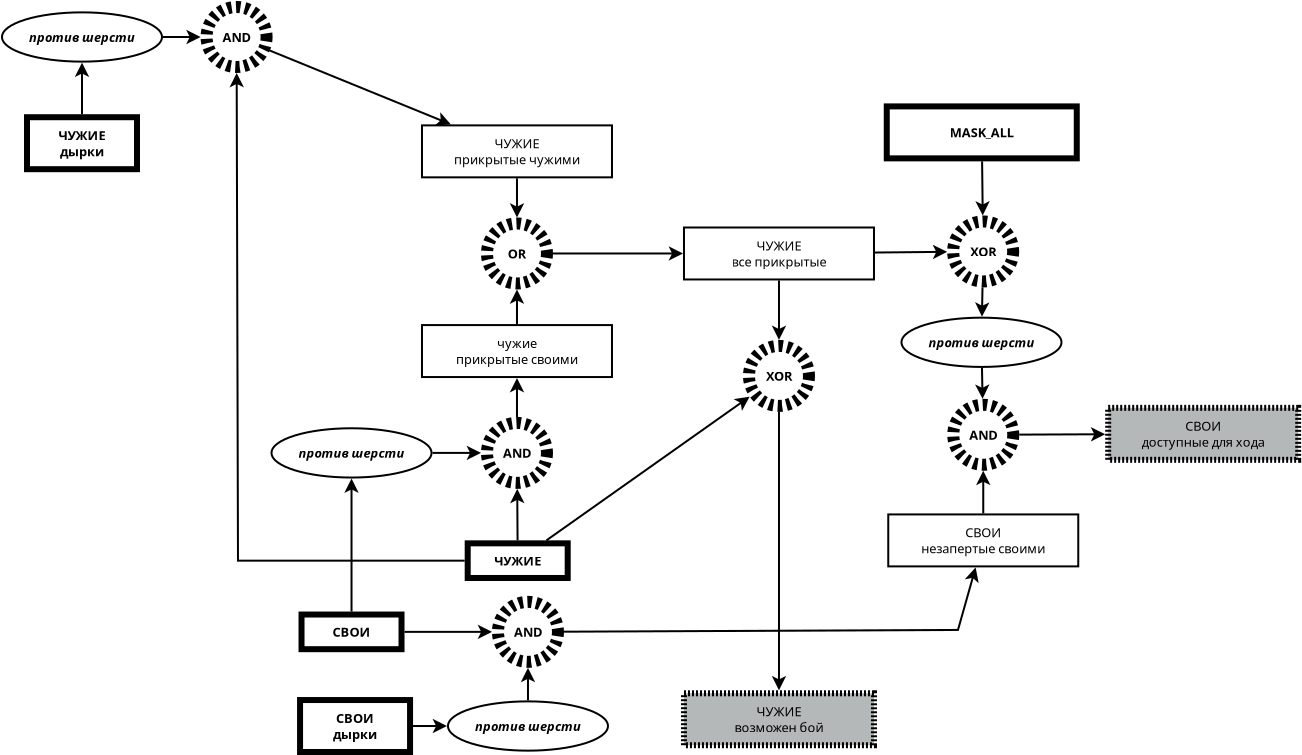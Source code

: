<?xml version="1.0" encoding="UTF-8"?>
<dia:diagram xmlns:dia="http://www.lysator.liu.se/~alla/dia/">
  <dia:layer name="Фон" visible="true" connectable="true" active="true">
    <dia:group>
      <dia:attribute name="meta">
        <dia:composite type="dict"/>
      </dia:attribute>
      <dia:attribute name="matrix">
        <dia:connections>
          <dia:connection handle="0" to="O0" connection="8"/>
        </dia:connections>
      </dia:attribute>
      <dia:object type="Standard - Ellipse" version="0" id="O0">
        <dia:attribute name="obj_pos">
          <dia:point val="12.45,9.988"/>
        </dia:attribute>
        <dia:attribute name="obj_bb">
          <dia:rectangle val="12.15,9.688;15.75,13.288"/>
        </dia:attribute>
        <dia:attribute name="elem_corner">
          <dia:point val="12.45,9.988"/>
        </dia:attribute>
        <dia:attribute name="elem_width">
          <dia:real val="3.0"/>
        </dia:attribute>
        <dia:attribute name="elem_height">
          <dia:real val="3.0"/>
        </dia:attribute>
        <dia:attribute name="border_width">
          <dia:real val="0.6"/>
        </dia:attribute>
        <dia:attribute name="aspect">
          <dia:enum val="2"/>
        </dia:attribute>
        <dia:attribute name="line_style">
          <dia:enum val="4"/>
        </dia:attribute>
        <dia:attribute name="dashlength">
          <dia:real val="2.2"/>
        </dia:attribute>
      </dia:object>
      <dia:object type="Standard - Text" version="1" id="O1">
        <dia:attribute name="obj_pos">
          <dia:point val="13.95,11.488"/>
        </dia:attribute>
        <dia:attribute name="obj_bb">
          <dia:rectangle val="13.431,11.114;14.469,11.862"/>
        </dia:attribute>
        <dia:attribute name="text">
          <dia:composite type="text">
            <dia:attribute name="string">
              <dia:string>#OR#</dia:string>
            </dia:attribute>
            <dia:attribute name="font">
              <dia:font family="sans" style="80" name="Helvetica-Bold"/>
            </dia:attribute>
            <dia:attribute name="height">
              <dia:real val="0.8"/>
            </dia:attribute>
            <dia:attribute name="pos">
              <dia:point val="13.95,11.709"/>
            </dia:attribute>
            <dia:attribute name="color">
              <dia:color val="#000000ff"/>
            </dia:attribute>
            <dia:attribute name="alignment">
              <dia:enum val="1"/>
            </dia:attribute>
          </dia:composite>
        </dia:attribute>
        <dia:attribute name="valign">
          <dia:enum val="2"/>
        </dia:attribute>
      </dia:object>
    </dia:group>
    <dia:group>
      <dia:attribute name="meta">
        <dia:composite type="dict"/>
      </dia:attribute>
      <dia:attribute name="matrix">
        <dia:connections>
          <dia:connection handle="0" to="O2" connection="8"/>
        </dia:connections>
      </dia:attribute>
      <dia:object type="Standard - Ellipse" version="0" id="O2">
        <dia:attribute name="obj_pos">
          <dia:point val="25.55,16.11"/>
        </dia:attribute>
        <dia:attribute name="obj_bb">
          <dia:rectangle val="25.25,15.81;28.85,19.41"/>
        </dia:attribute>
        <dia:attribute name="elem_corner">
          <dia:point val="25.55,16.11"/>
        </dia:attribute>
        <dia:attribute name="elem_width">
          <dia:real val="3.0"/>
        </dia:attribute>
        <dia:attribute name="elem_height">
          <dia:real val="3.0"/>
        </dia:attribute>
        <dia:attribute name="border_width">
          <dia:real val="0.6"/>
        </dia:attribute>
        <dia:attribute name="aspect">
          <dia:enum val="2"/>
        </dia:attribute>
        <dia:attribute name="line_style">
          <dia:enum val="4"/>
        </dia:attribute>
        <dia:attribute name="dashlength">
          <dia:real val="2.2"/>
        </dia:attribute>
      </dia:object>
      <dia:object type="Standard - Text" version="1" id="O3">
        <dia:attribute name="obj_pos">
          <dia:point val="27.05,17.61"/>
        </dia:attribute>
        <dia:attribute name="obj_bb">
          <dia:rectangle val="26.296,17.237;27.804,17.984"/>
        </dia:attribute>
        <dia:attribute name="text">
          <dia:composite type="text">
            <dia:attribute name="string">
              <dia:string>#XOR#</dia:string>
            </dia:attribute>
            <dia:attribute name="font">
              <dia:font family="sans" style="80" name="Helvetica-Bold"/>
            </dia:attribute>
            <dia:attribute name="height">
              <dia:real val="0.8"/>
            </dia:attribute>
            <dia:attribute name="pos">
              <dia:point val="27.05,17.832"/>
            </dia:attribute>
            <dia:attribute name="color">
              <dia:color val="#000000ff"/>
            </dia:attribute>
            <dia:attribute name="alignment">
              <dia:enum val="1"/>
            </dia:attribute>
          </dia:composite>
        </dia:attribute>
        <dia:attribute name="valign">
          <dia:enum val="2"/>
        </dia:attribute>
      </dia:object>
    </dia:group>
    <dia:group>
      <dia:attribute name="meta">
        <dia:composite type="dict"/>
      </dia:attribute>
      <dia:attribute name="matrix">
        <dia:connections>
          <dia:connection handle="0" to="O4" connection="8"/>
        </dia:connections>
      </dia:attribute>
      <dia:object type="Standard - Box" version="0" id="O4">
        <dia:attribute name="obj_pos">
          <dia:point val="11.486,25.981"/>
        </dia:attribute>
        <dia:attribute name="obj_bb">
          <dia:rectangle val="11.336,25.831;16.636,27.863"/>
        </dia:attribute>
        <dia:attribute name="elem_corner">
          <dia:point val="11.486,25.981"/>
        </dia:attribute>
        <dia:attribute name="elem_width">
          <dia:real val="5"/>
        </dia:attribute>
        <dia:attribute name="elem_height">
          <dia:real val="1.732"/>
        </dia:attribute>
        <dia:attribute name="border_width">
          <dia:real val="0.3"/>
        </dia:attribute>
        <dia:attribute name="show_background">
          <dia:boolean val="true"/>
        </dia:attribute>
      </dia:object>
      <dia:object type="Standard - Text" version="1" id="O5">
        <dia:attribute name="obj_pos">
          <dia:point val="13.986,26.847"/>
        </dia:attribute>
        <dia:attribute name="obj_bb">
          <dia:rectangle val="12.604,26.473;15.369,27.221"/>
        </dia:attribute>
        <dia:attribute name="text">
          <dia:composite type="text">
            <dia:attribute name="string">
              <dia:string>#ЧУЖИЕ#</dia:string>
            </dia:attribute>
            <dia:attribute name="font">
              <dia:font family="sans" style="80" name="Helvetica-Bold"/>
            </dia:attribute>
            <dia:attribute name="height">
              <dia:real val="0.8"/>
            </dia:attribute>
            <dia:attribute name="pos">
              <dia:point val="13.986,27.068"/>
            </dia:attribute>
            <dia:attribute name="color">
              <dia:color val="#000000ff"/>
            </dia:attribute>
            <dia:attribute name="alignment">
              <dia:enum val="1"/>
            </dia:attribute>
          </dia:composite>
        </dia:attribute>
        <dia:attribute name="valign">
          <dia:enum val="2"/>
        </dia:attribute>
      </dia:object>
    </dia:group>
    <dia:group>
      <dia:attribute name="meta">
        <dia:composite type="dict"/>
      </dia:attribute>
      <dia:attribute name="matrix">
        <dia:connections>
          <dia:connection handle="0" to="O6" connection="8"/>
        </dia:connections>
      </dia:attribute>
      <dia:object type="Standard - Box" version="0" id="O6">
        <dia:attribute name="obj_pos">
          <dia:point val="3.177,29.541"/>
        </dia:attribute>
        <dia:attribute name="obj_bb">
          <dia:rectangle val="3.027,29.39;8.327,31.422"/>
        </dia:attribute>
        <dia:attribute name="elem_corner">
          <dia:point val="3.177,29.541"/>
        </dia:attribute>
        <dia:attribute name="elem_width">
          <dia:real val="5"/>
        </dia:attribute>
        <dia:attribute name="elem_height">
          <dia:real val="1.732"/>
        </dia:attribute>
        <dia:attribute name="border_width">
          <dia:real val="0.3"/>
        </dia:attribute>
        <dia:attribute name="show_background">
          <dia:boolean val="true"/>
        </dia:attribute>
      </dia:object>
      <dia:object type="Standard - Text" version="1" id="O7">
        <dia:attribute name="obj_pos">
          <dia:point val="5.677,30.407"/>
        </dia:attribute>
        <dia:attribute name="obj_bb">
          <dia:rectangle val="4.659,30.033;6.696,30.78"/>
        </dia:attribute>
        <dia:attribute name="text">
          <dia:composite type="text">
            <dia:attribute name="string">
              <dia:string>#СВОИ#</dia:string>
            </dia:attribute>
            <dia:attribute name="font">
              <dia:font family="sans" style="80" name="Helvetica-Bold"/>
            </dia:attribute>
            <dia:attribute name="height">
              <dia:real val="0.8"/>
            </dia:attribute>
            <dia:attribute name="pos">
              <dia:point val="5.677,30.628"/>
            </dia:attribute>
            <dia:attribute name="color">
              <dia:color val="#000000ff"/>
            </dia:attribute>
            <dia:attribute name="alignment">
              <dia:enum val="1"/>
            </dia:attribute>
          </dia:composite>
        </dia:attribute>
        <dia:attribute name="valign">
          <dia:enum val="2"/>
        </dia:attribute>
      </dia:object>
    </dia:group>
    <dia:group>
      <dia:attribute name="meta">
        <dia:composite type="dict"/>
      </dia:attribute>
      <dia:attribute name="matrix">
        <dia:connections>
          <dia:connection handle="0" to="O8" connection="8"/>
        </dia:connections>
      </dia:attribute>
      <dia:object type="Standard - Ellipse" version="0" id="O8">
        <dia:attribute name="obj_pos">
          <dia:point val="1.677,20.227"/>
        </dia:attribute>
        <dia:attribute name="obj_bb">
          <dia:rectangle val="1.627,20.177;9.727,22.741"/>
        </dia:attribute>
        <dia:attribute name="elem_corner">
          <dia:point val="1.677,20.227"/>
        </dia:attribute>
        <dia:attribute name="elem_width">
          <dia:real val="8"/>
        </dia:attribute>
        <dia:attribute name="elem_height">
          <dia:real val="2.464"/>
        </dia:attribute>
      </dia:object>
      <dia:object type="Standard - Text" version="1" id="O9">
        <dia:attribute name="obj_pos">
          <dia:point val="5.677,21.459"/>
        </dia:attribute>
        <dia:attribute name="obj_bb">
          <dia:rectangle val="2.9,21.085;8.455,21.832"/>
        </dia:attribute>
        <dia:attribute name="text">
          <dia:composite type="text">
            <dia:attribute name="string">
              <dia:string>#против шерсти#</dia:string>
            </dia:attribute>
            <dia:attribute name="font">
              <dia:font family="sans" style="88" name="Helvetica-BoldOblique"/>
            </dia:attribute>
            <dia:attribute name="height">
              <dia:real val="0.8"/>
            </dia:attribute>
            <dia:attribute name="pos">
              <dia:point val="5.677,21.68"/>
            </dia:attribute>
            <dia:attribute name="color">
              <dia:color val="#000000ff"/>
            </dia:attribute>
            <dia:attribute name="alignment">
              <dia:enum val="1"/>
            </dia:attribute>
          </dia:composite>
        </dia:attribute>
        <dia:attribute name="valign">
          <dia:enum val="2"/>
        </dia:attribute>
      </dia:object>
    </dia:group>
    <dia:object type="Standard - Line" version="0" id="O10">
      <dia:attribute name="obj_pos">
        <dia:point val="5.677,29.39"/>
      </dia:attribute>
      <dia:attribute name="obj_bb">
        <dia:rectangle val="5.315,22.69;6.039,29.44"/>
      </dia:attribute>
      <dia:attribute name="conn_endpoints">
        <dia:point val="5.677,29.39"/>
        <dia:point val="5.677,22.74"/>
      </dia:attribute>
      <dia:attribute name="numcp">
        <dia:int val="1"/>
      </dia:attribute>
      <dia:attribute name="end_arrow">
        <dia:enum val="22"/>
      </dia:attribute>
      <dia:attribute name="end_arrow_length">
        <dia:real val="0.5"/>
      </dia:attribute>
      <dia:attribute name="end_arrow_width">
        <dia:real val="0.5"/>
      </dia:attribute>
      <dia:connections>
        <dia:connection handle="0" to="O6" connection="8"/>
        <dia:connection handle="1" to="O8" connection="8"/>
      </dia:connections>
    </dia:object>
    <dia:object type="Standard - Line" version="0" id="O11">
      <dia:attribute name="obj_pos">
        <dia:point val="9.727,21.459"/>
      </dia:attribute>
      <dia:attribute name="obj_bb">
        <dia:rectangle val="9.677,21.097;12.2,21.82"/>
      </dia:attribute>
      <dia:attribute name="conn_endpoints">
        <dia:point val="9.727,21.459"/>
        <dia:point val="12.15,21.459"/>
      </dia:attribute>
      <dia:attribute name="numcp">
        <dia:int val="1"/>
      </dia:attribute>
      <dia:attribute name="end_arrow">
        <dia:enum val="22"/>
      </dia:attribute>
      <dia:attribute name="end_arrow_length">
        <dia:real val="0.5"/>
      </dia:attribute>
      <dia:attribute name="end_arrow_width">
        <dia:real val="0.5"/>
      </dia:attribute>
      <dia:connections>
        <dia:connection handle="0" to="O8" connection="8"/>
        <dia:connection handle="1" to="O16" connection="8"/>
      </dia:connections>
    </dia:object>
    <dia:object type="Standard - Line" version="0" id="O12">
      <dia:attribute name="obj_pos">
        <dia:point val="13.979,25.831"/>
      </dia:attribute>
      <dia:attribute name="obj_bb">
        <dia:rectangle val="13.605,23.209;14.329,25.881"/>
      </dia:attribute>
      <dia:attribute name="conn_endpoints">
        <dia:point val="13.979,25.831"/>
        <dia:point val="13.962,23.259"/>
      </dia:attribute>
      <dia:attribute name="numcp">
        <dia:int val="1"/>
      </dia:attribute>
      <dia:attribute name="end_arrow">
        <dia:enum val="22"/>
      </dia:attribute>
      <dia:attribute name="end_arrow_length">
        <dia:real val="0.5"/>
      </dia:attribute>
      <dia:attribute name="end_arrow_width">
        <dia:real val="0.5"/>
      </dia:attribute>
      <dia:connections>
        <dia:connection handle="0" to="O4" connection="8"/>
        <dia:connection handle="1" to="O16" connection="8"/>
      </dia:connections>
    </dia:object>
    <dia:object type="Standard - Line" version="0" id="O13">
      <dia:attribute name="obj_pos">
        <dia:point val="13.95,19.663"/>
      </dia:attribute>
      <dia:attribute name="obj_bb">
        <dia:rectangle val="13.588,17.666;14.312,19.713"/>
      </dia:attribute>
      <dia:attribute name="conn_endpoints">
        <dia:point val="13.95,19.663"/>
        <dia:point val="13.95,17.716"/>
      </dia:attribute>
      <dia:attribute name="numcp">
        <dia:int val="1"/>
      </dia:attribute>
      <dia:attribute name="end_arrow">
        <dia:enum val="22"/>
      </dia:attribute>
      <dia:attribute name="end_arrow_length">
        <dia:real val="0.5"/>
      </dia:attribute>
      <dia:attribute name="end_arrow_width">
        <dia:real val="0.5"/>
      </dia:attribute>
      <dia:connections>
        <dia:connection handle="0" to="O16" connection="8"/>
        <dia:connection handle="1" to="O14" connection="8"/>
      </dia:connections>
    </dia:object>
    <dia:group>
      <dia:attribute name="meta">
        <dia:composite type="dict"/>
      </dia:attribute>
      <dia:attribute name="matrix">
        <dia:connections>
          <dia:connection handle="0" to="O14" connection="8"/>
        </dia:connections>
      </dia:attribute>
      <dia:object type="Standard - Box" version="0" id="O14">
        <dia:attribute name="obj_pos">
          <dia:point val="9.2,15.068"/>
        </dia:attribute>
        <dia:attribute name="obj_bb">
          <dia:rectangle val="9.15,15.018;18.75,17.716"/>
        </dia:attribute>
        <dia:attribute name="elem_corner">
          <dia:point val="9.2,15.068"/>
        </dia:attribute>
        <dia:attribute name="elem_width">
          <dia:real val="9.5"/>
        </dia:attribute>
        <dia:attribute name="elem_height">
          <dia:real val="2.598"/>
        </dia:attribute>
        <dia:attribute name="show_background">
          <dia:boolean val="true"/>
        </dia:attribute>
      </dia:object>
      <dia:object type="Standard - Text" version="1" id="O15">
        <dia:attribute name="obj_pos">
          <dia:point val="13.95,16.366"/>
        </dia:attribute>
        <dia:attribute name="obj_bb">
          <dia:rectangle val="10.725,15.593;17.175,17.14"/>
        </dia:attribute>
        <dia:attribute name="text">
          <dia:composite type="text">
            <dia:attribute name="string">
              <dia:string>#чужие
прикрытые своими#</dia:string>
            </dia:attribute>
            <dia:attribute name="font">
              <dia:font family="sans" style="0" name="Helvetica"/>
            </dia:attribute>
            <dia:attribute name="height">
              <dia:real val="0.8"/>
            </dia:attribute>
            <dia:attribute name="pos">
              <dia:point val="13.95,16.188"/>
            </dia:attribute>
            <dia:attribute name="color">
              <dia:color val="#000000ff"/>
            </dia:attribute>
            <dia:attribute name="alignment">
              <dia:enum val="1"/>
            </dia:attribute>
          </dia:composite>
        </dia:attribute>
        <dia:attribute name="valign">
          <dia:enum val="2"/>
        </dia:attribute>
      </dia:object>
    </dia:group>
    <dia:group>
      <dia:attribute name="meta">
        <dia:composite type="dict"/>
      </dia:attribute>
      <dia:attribute name="matrix">
        <dia:connections>
          <dia:connection handle="0" to="O16" connection="8"/>
        </dia:connections>
      </dia:attribute>
      <dia:object type="Standard - Ellipse" version="0" id="O16">
        <dia:attribute name="obj_pos">
          <dia:point val="12.45,19.959"/>
        </dia:attribute>
        <dia:attribute name="obj_bb">
          <dia:rectangle val="12.15,19.659;15.75,23.259"/>
        </dia:attribute>
        <dia:attribute name="elem_corner">
          <dia:point val="12.45,19.959"/>
        </dia:attribute>
        <dia:attribute name="elem_width">
          <dia:real val="3.0"/>
        </dia:attribute>
        <dia:attribute name="elem_height">
          <dia:real val="3.0"/>
        </dia:attribute>
        <dia:attribute name="border_width">
          <dia:real val="0.6"/>
        </dia:attribute>
        <dia:attribute name="aspect">
          <dia:enum val="2"/>
        </dia:attribute>
        <dia:attribute name="line_style">
          <dia:enum val="4"/>
        </dia:attribute>
        <dia:attribute name="dashlength">
          <dia:real val="2.2"/>
        </dia:attribute>
      </dia:object>
      <dia:object type="Standard - Text" version="1" id="O17">
        <dia:attribute name="obj_pos">
          <dia:point val="13.95,21.459"/>
        </dia:attribute>
        <dia:attribute name="obj_bb">
          <dia:rectangle val="13.169,21.085;14.731,21.832"/>
        </dia:attribute>
        <dia:attribute name="text">
          <dia:composite type="text">
            <dia:attribute name="string">
              <dia:string>#AND#</dia:string>
            </dia:attribute>
            <dia:attribute name="font">
              <dia:font family="sans" style="80" name="Helvetica-Bold"/>
            </dia:attribute>
            <dia:attribute name="height">
              <dia:real val="0.8"/>
            </dia:attribute>
            <dia:attribute name="pos">
              <dia:point val="13.95,21.68"/>
            </dia:attribute>
            <dia:attribute name="color">
              <dia:color val="#000000ff"/>
            </dia:attribute>
            <dia:attribute name="alignment">
              <dia:enum val="1"/>
            </dia:attribute>
          </dia:composite>
        </dia:attribute>
        <dia:attribute name="valign">
          <dia:enum val="2"/>
        </dia:attribute>
      </dia:object>
    </dia:group>
    <dia:object type="Standard - Line" version="0" id="O18">
      <dia:attribute name="obj_pos">
        <dia:point val="13.95,15.018"/>
      </dia:attribute>
      <dia:attribute name="obj_bb">
        <dia:rectangle val="13.588,13.234;14.312,15.068"/>
      </dia:attribute>
      <dia:attribute name="conn_endpoints">
        <dia:point val="13.95,15.018"/>
        <dia:point val="13.95,13.284"/>
      </dia:attribute>
      <dia:attribute name="numcp">
        <dia:int val="1"/>
      </dia:attribute>
      <dia:attribute name="end_arrow">
        <dia:enum val="22"/>
      </dia:attribute>
      <dia:attribute name="end_arrow_length">
        <dia:real val="0.5"/>
      </dia:attribute>
      <dia:attribute name="end_arrow_width">
        <dia:real val="0.5"/>
      </dia:attribute>
      <dia:connections>
        <dia:connection handle="0" to="O14" connection="8"/>
        <dia:connection handle="1" to="O0" connection="8"/>
      </dia:connections>
    </dia:object>
    <dia:object type="Standard - Line" version="0" id="O19">
      <dia:attribute name="obj_pos">
        <dia:point val="13.95,7.732"/>
      </dia:attribute>
      <dia:attribute name="obj_bb">
        <dia:rectangle val="13.588,7.682;14.312,9.738"/>
      </dia:attribute>
      <dia:attribute name="conn_endpoints">
        <dia:point val="13.95,7.732"/>
        <dia:point val="13.95,9.688"/>
      </dia:attribute>
      <dia:attribute name="numcp">
        <dia:int val="1"/>
      </dia:attribute>
      <dia:attribute name="end_arrow">
        <dia:enum val="22"/>
      </dia:attribute>
      <dia:attribute name="end_arrow_length">
        <dia:real val="0.5"/>
      </dia:attribute>
      <dia:attribute name="end_arrow_width">
        <dia:real val="0.5"/>
      </dia:attribute>
      <dia:connections>
        <dia:connection handle="0" to="O41" connection="8"/>
        <dia:connection handle="1" to="O0" connection="8"/>
      </dia:connections>
    </dia:object>
    <dia:object type="Standard - Line" version="0" id="O20">
      <dia:attribute name="obj_pos">
        <dia:point val="15.749,11.488"/>
      </dia:attribute>
      <dia:attribute name="obj_bb">
        <dia:rectangle val="15.699,11.126;22.301,11.85"/>
      </dia:attribute>
      <dia:attribute name="conn_endpoints">
        <dia:point val="15.749,11.488"/>
        <dia:point val="22.251,11.488"/>
      </dia:attribute>
      <dia:attribute name="numcp">
        <dia:int val="1"/>
      </dia:attribute>
      <dia:attribute name="end_arrow">
        <dia:enum val="22"/>
      </dia:attribute>
      <dia:attribute name="end_arrow_length">
        <dia:real val="0.5"/>
      </dia:attribute>
      <dia:attribute name="end_arrow_width">
        <dia:real val="0.5"/>
      </dia:attribute>
      <dia:connections>
        <dia:connection handle="0" to="O0" connection="8"/>
        <dia:connection handle="1" to="O21" connection="8"/>
      </dia:connections>
    </dia:object>
    <dia:group>
      <dia:attribute name="meta">
        <dia:composite type="dict"/>
      </dia:attribute>
      <dia:attribute name="matrix">
        <dia:connections>
          <dia:connection handle="0" to="O21" connection="8"/>
        </dia:connections>
      </dia:attribute>
      <dia:object type="Standard - Box" version="0" id="O21">
        <dia:attribute name="obj_pos">
          <dia:point val="22.3,10.189"/>
        </dia:attribute>
        <dia:attribute name="obj_bb">
          <dia:rectangle val="22.25,10.139;31.85,12.837"/>
        </dia:attribute>
        <dia:attribute name="elem_corner">
          <dia:point val="22.3,10.189"/>
        </dia:attribute>
        <dia:attribute name="elem_width">
          <dia:real val="9.5"/>
        </dia:attribute>
        <dia:attribute name="elem_height">
          <dia:real val="2.598"/>
        </dia:attribute>
        <dia:attribute name="show_background">
          <dia:boolean val="true"/>
        </dia:attribute>
      </dia:object>
      <dia:object type="Standard - Text" version="1" id="O22">
        <dia:attribute name="obj_pos">
          <dia:point val="27.05,11.488"/>
        </dia:attribute>
        <dia:attribute name="obj_bb">
          <dia:rectangle val="24.48,10.714;29.62,12.262"/>
        </dia:attribute>
        <dia:attribute name="text">
          <dia:composite type="text">
            <dia:attribute name="string">
              <dia:string>#ЧУЖИЕ
все прикрытые#</dia:string>
            </dia:attribute>
            <dia:attribute name="font">
              <dia:font family="sans" style="0" name="Helvetica"/>
            </dia:attribute>
            <dia:attribute name="height">
              <dia:real val="0.8"/>
            </dia:attribute>
            <dia:attribute name="pos">
              <dia:point val="27.05,11.309"/>
            </dia:attribute>
            <dia:attribute name="color">
              <dia:color val="#000000ff"/>
            </dia:attribute>
            <dia:attribute name="alignment">
              <dia:enum val="1"/>
            </dia:attribute>
          </dia:composite>
        </dia:attribute>
        <dia:attribute name="valign">
          <dia:enum val="2"/>
        </dia:attribute>
      </dia:object>
    </dia:group>
    <dia:object type="Standard - Line" version="0" id="O23">
      <dia:attribute name="obj_pos">
        <dia:point val="27.05,12.837"/>
      </dia:attribute>
      <dia:attribute name="obj_bb">
        <dia:rectangle val="26.688,12.787;27.412,15.86"/>
      </dia:attribute>
      <dia:attribute name="conn_endpoints">
        <dia:point val="27.05,12.837"/>
        <dia:point val="27.05,15.81"/>
      </dia:attribute>
      <dia:attribute name="numcp">
        <dia:int val="1"/>
      </dia:attribute>
      <dia:attribute name="end_arrow">
        <dia:enum val="22"/>
      </dia:attribute>
      <dia:attribute name="end_arrow_length">
        <dia:real val="0.5"/>
      </dia:attribute>
      <dia:attribute name="end_arrow_width">
        <dia:real val="0.5"/>
      </dia:attribute>
      <dia:connections>
        <dia:connection handle="0" to="O21" connection="8"/>
        <dia:connection handle="1" to="O2" connection="8"/>
      </dia:connections>
    </dia:object>
    <dia:object type="Standard - Line" version="0" id="O24">
      <dia:attribute name="obj_pos">
        <dia:point val="27.05,19.409"/>
      </dia:attribute>
      <dia:attribute name="obj_bb">
        <dia:rectangle val="26.688,19.359;27.412,33.379"/>
      </dia:attribute>
      <dia:attribute name="conn_endpoints">
        <dia:point val="27.05,19.409"/>
        <dia:point val="27.05,33.329"/>
      </dia:attribute>
      <dia:attribute name="numcp">
        <dia:int val="1"/>
      </dia:attribute>
      <dia:attribute name="end_arrow">
        <dia:enum val="22"/>
      </dia:attribute>
      <dia:attribute name="end_arrow_length">
        <dia:real val="0.5"/>
      </dia:attribute>
      <dia:attribute name="end_arrow_width">
        <dia:real val="0.5"/>
      </dia:attribute>
      <dia:connections>
        <dia:connection handle="0" to="O2" connection="8"/>
        <dia:connection handle="1" to="O66" connection="8"/>
      </dia:connections>
    </dia:object>
    <dia:object type="Standard - Line" version="0" id="O25">
      <dia:attribute name="obj_pos">
        <dia:point val="15.423,25.831"/>
      </dia:attribute>
      <dia:attribute name="obj_bb">
        <dia:rectangle val="15.354,18.579;25.651,25.901"/>
      </dia:attribute>
      <dia:attribute name="conn_endpoints">
        <dia:point val="15.423,25.831"/>
        <dia:point val="25.581,18.649"/>
      </dia:attribute>
      <dia:attribute name="numcp">
        <dia:int val="1"/>
      </dia:attribute>
      <dia:attribute name="end_arrow">
        <dia:enum val="22"/>
      </dia:attribute>
      <dia:attribute name="end_arrow_length">
        <dia:real val="0.5"/>
      </dia:attribute>
      <dia:attribute name="end_arrow_width">
        <dia:real val="0.5"/>
      </dia:attribute>
      <dia:connections>
        <dia:connection handle="0" to="O4" connection="8"/>
        <dia:connection handle="1" to="O2" connection="8"/>
      </dia:connections>
    </dia:object>
    <dia:object type="Standard - Ellipse" version="0" id="O26">
      <dia:attribute name="obj_pos">
        <dia:point val="35.759,9.887"/>
      </dia:attribute>
      <dia:attribute name="obj_bb">
        <dia:rectangle val="35.459,9.587;39.059,13.187"/>
      </dia:attribute>
      <dia:attribute name="elem_corner">
        <dia:point val="35.759,9.887"/>
      </dia:attribute>
      <dia:attribute name="elem_width">
        <dia:real val="3.0"/>
      </dia:attribute>
      <dia:attribute name="elem_height">
        <dia:real val="3.0"/>
      </dia:attribute>
      <dia:attribute name="border_width">
        <dia:real val="0.6"/>
      </dia:attribute>
      <dia:attribute name="aspect">
        <dia:enum val="2"/>
      </dia:attribute>
      <dia:attribute name="line_style">
        <dia:enum val="4"/>
      </dia:attribute>
      <dia:attribute name="dashlength">
        <dia:real val="2.2"/>
      </dia:attribute>
    </dia:object>
    <dia:object type="Standard - Text" version="1" id="O27">
      <dia:attribute name="obj_pos">
        <dia:point val="37.259,11.387"/>
      </dia:attribute>
      <dia:attribute name="obj_bb">
        <dia:rectangle val="36.505,11.013;38.013,11.761"/>
      </dia:attribute>
      <dia:attribute name="text">
        <dia:composite type="text">
          <dia:attribute name="string">
            <dia:string>#XOR#</dia:string>
          </dia:attribute>
          <dia:attribute name="font">
            <dia:font family="sans" style="80" name="Helvetica-Bold"/>
          </dia:attribute>
          <dia:attribute name="height">
            <dia:real val="0.8"/>
          </dia:attribute>
          <dia:attribute name="pos">
            <dia:point val="37.259,11.608"/>
          </dia:attribute>
          <dia:attribute name="color">
            <dia:color val="#000000ff"/>
          </dia:attribute>
          <dia:attribute name="alignment">
            <dia:enum val="1"/>
          </dia:attribute>
        </dia:composite>
      </dia:attribute>
      <dia:attribute name="valign">
        <dia:enum val="2"/>
      </dia:attribute>
      <dia:connections>
        <dia:connection handle="0" to="O26" connection="8"/>
      </dia:connections>
    </dia:object>
    <dia:object type="Standard - Line" version="0" id="O28">
      <dia:attribute name="obj_pos">
        <dia:point val="31.848,11.44"/>
      </dia:attribute>
      <dia:attribute name="obj_bb">
        <dia:rectangle val="31.797,11.05;35.51,11.774"/>
      </dia:attribute>
      <dia:attribute name="conn_endpoints">
        <dia:point val="31.848,11.44"/>
        <dia:point val="35.459,11.405"/>
      </dia:attribute>
      <dia:attribute name="numcp">
        <dia:int val="1"/>
      </dia:attribute>
      <dia:attribute name="end_arrow">
        <dia:enum val="22"/>
      </dia:attribute>
      <dia:attribute name="end_arrow_length">
        <dia:real val="0.5"/>
      </dia:attribute>
      <dia:attribute name="end_arrow_width">
        <dia:real val="0.5"/>
      </dia:attribute>
      <dia:connections>
        <dia:connection handle="0" to="O21" connection="8"/>
        <dia:connection handle="1" to="O26" connection="8"/>
      </dia:connections>
    </dia:object>
    <dia:object type="Standard - Line" version="0" id="O29">
      <dia:attribute name="obj_pos">
        <dia:point val="37.206,6.882"/>
      </dia:attribute>
      <dia:attribute name="obj_bb">
        <dia:rectangle val="36.868,6.831;37.591,9.637"/>
      </dia:attribute>
      <dia:attribute name="conn_endpoints">
        <dia:point val="37.206,6.882"/>
        <dia:point val="37.238,9.587"/>
      </dia:attribute>
      <dia:attribute name="numcp">
        <dia:int val="1"/>
      </dia:attribute>
      <dia:attribute name="end_arrow">
        <dia:enum val="22"/>
      </dia:attribute>
      <dia:attribute name="end_arrow_length">
        <dia:real val="0.5"/>
      </dia:attribute>
      <dia:attribute name="end_arrow_width">
        <dia:real val="0.5"/>
      </dia:attribute>
      <dia:connections>
        <dia:connection handle="0" to="O30" connection="8"/>
        <dia:connection handle="1" to="O26" connection="8"/>
      </dia:connections>
    </dia:object>
    <dia:group>
      <dia:attribute name="meta">
        <dia:composite type="dict"/>
      </dia:attribute>
      <dia:attribute name="matrix">
        <dia:connections>
          <dia:connection handle="0" to="O30" connection="8"/>
        </dia:connections>
      </dia:attribute>
      <dia:object type="Standard - Box" version="0" id="O30">
        <dia:attribute name="obj_pos">
          <dia:point val="32.439,4.134"/>
        </dia:attribute>
        <dia:attribute name="obj_bb">
          <dia:rectangle val="32.289,3.984;42.089,6.883"/>
        </dia:attribute>
        <dia:attribute name="elem_corner">
          <dia:point val="32.439,4.134"/>
        </dia:attribute>
        <dia:attribute name="elem_width">
          <dia:real val="9.5"/>
        </dia:attribute>
        <dia:attribute name="elem_height">
          <dia:real val="2.598"/>
        </dia:attribute>
        <dia:attribute name="border_width">
          <dia:real val="0.3"/>
        </dia:attribute>
        <dia:attribute name="show_background">
          <dia:boolean val="true"/>
        </dia:attribute>
      </dia:object>
      <dia:object type="Standard - Text" version="1" id="O31">
        <dia:attribute name="obj_pos">
          <dia:point val="37.189,5.434"/>
        </dia:attribute>
        <dia:attribute name="obj_bb">
          <dia:rectangle val="35.33,5.06;39.048,5.807"/>
        </dia:attribute>
        <dia:attribute name="text">
          <dia:composite type="text">
            <dia:attribute name="string">
              <dia:string>#MASK_ALL#</dia:string>
            </dia:attribute>
            <dia:attribute name="font">
              <dia:font family="sans" style="80" name="Helvetica-Bold"/>
            </dia:attribute>
            <dia:attribute name="height">
              <dia:real val="0.8"/>
            </dia:attribute>
            <dia:attribute name="pos">
              <dia:point val="37.189,5.655"/>
            </dia:attribute>
            <dia:attribute name="color">
              <dia:color val="#000000ff"/>
            </dia:attribute>
            <dia:attribute name="alignment">
              <dia:enum val="1"/>
            </dia:attribute>
          </dia:composite>
        </dia:attribute>
        <dia:attribute name="valign">
          <dia:enum val="2"/>
        </dia:attribute>
      </dia:object>
    </dia:group>
    <dia:group>
      <dia:attribute name="meta">
        <dia:composite type="dict"/>
      </dia:attribute>
      <dia:attribute name="matrix">
        <dia:connections>
          <dia:connection handle="0" to="O32" connection="8"/>
        </dia:connections>
      </dia:attribute>
      <dia:object type="Standard - Ellipse" version="0" id="O32">
        <dia:attribute name="obj_pos">
          <dia:point val="33.175,14.697"/>
        </dia:attribute>
        <dia:attribute name="obj_bb">
          <dia:rectangle val="33.125,14.647;41.225,17.211"/>
        </dia:attribute>
        <dia:attribute name="elem_corner">
          <dia:point val="33.175,14.697"/>
        </dia:attribute>
        <dia:attribute name="elem_width">
          <dia:real val="8"/>
        </dia:attribute>
        <dia:attribute name="elem_height">
          <dia:real val="2.464"/>
        </dia:attribute>
      </dia:object>
      <dia:object type="Standard - Text" version="1" id="O33">
        <dia:attribute name="obj_pos">
          <dia:point val="37.175,15.929"/>
        </dia:attribute>
        <dia:attribute name="obj_bb">
          <dia:rectangle val="34.398,15.556;39.953,16.303"/>
        </dia:attribute>
        <dia:attribute name="text">
          <dia:composite type="text">
            <dia:attribute name="string">
              <dia:string>#против шерсти#</dia:string>
            </dia:attribute>
            <dia:attribute name="font">
              <dia:font family="sans" style="88" name="Helvetica-BoldOblique"/>
            </dia:attribute>
            <dia:attribute name="height">
              <dia:real val="0.8"/>
            </dia:attribute>
            <dia:attribute name="pos">
              <dia:point val="37.175,16.151"/>
            </dia:attribute>
            <dia:attribute name="color">
              <dia:color val="#000000ff"/>
            </dia:attribute>
            <dia:attribute name="alignment">
              <dia:enum val="1"/>
            </dia:attribute>
          </dia:composite>
        </dia:attribute>
        <dia:attribute name="valign">
          <dia:enum val="2"/>
        </dia:attribute>
      </dia:object>
    </dia:group>
    <dia:object type="Standard - Line" version="0" id="O34">
      <dia:attribute name="obj_pos">
        <dia:point val="37.226,13.186"/>
      </dia:attribute>
      <dia:attribute name="obj_bb">
        <dia:rectangle val="36.85,13.135;37.574,14.7"/>
      </dia:attribute>
      <dia:attribute name="conn_endpoints">
        <dia:point val="37.226,13.186"/>
        <dia:point val="37.199,14.649"/>
      </dia:attribute>
      <dia:attribute name="numcp">
        <dia:int val="1"/>
      </dia:attribute>
      <dia:attribute name="end_arrow">
        <dia:enum val="22"/>
      </dia:attribute>
      <dia:attribute name="end_arrow_length">
        <dia:real val="0.5"/>
      </dia:attribute>
      <dia:attribute name="end_arrow_width">
        <dia:real val="0.5"/>
      </dia:attribute>
      <dia:connections>
        <dia:connection handle="0" to="O26" connection="8"/>
        <dia:connection handle="1" to="O32" connection="8"/>
      </dia:connections>
    </dia:object>
    <dia:group>
      <dia:attribute name="meta">
        <dia:composite type="dict"/>
      </dia:attribute>
      <dia:attribute name="matrix">
        <dia:connections>
          <dia:connection handle="0" to="O35" connection="8"/>
        </dia:connections>
      </dia:attribute>
      <dia:object type="Standard - Ellipse" version="0" id="O35">
        <dia:attribute name="obj_pos">
          <dia:point val="35.764,19.053"/>
        </dia:attribute>
        <dia:attribute name="obj_bb">
          <dia:rectangle val="35.464,18.753;39.064,22.353"/>
        </dia:attribute>
        <dia:attribute name="elem_corner">
          <dia:point val="35.764,19.053"/>
        </dia:attribute>
        <dia:attribute name="elem_width">
          <dia:real val="3.0"/>
        </dia:attribute>
        <dia:attribute name="elem_height">
          <dia:real val="3.0"/>
        </dia:attribute>
        <dia:attribute name="border_width">
          <dia:real val="0.6"/>
        </dia:attribute>
        <dia:attribute name="aspect">
          <dia:enum val="2"/>
        </dia:attribute>
        <dia:attribute name="line_style">
          <dia:enum val="4"/>
        </dia:attribute>
        <dia:attribute name="dashlength">
          <dia:real val="2.2"/>
        </dia:attribute>
      </dia:object>
      <dia:object type="Standard - Text" version="1" id="O36">
        <dia:attribute name="obj_pos">
          <dia:point val="37.264,20.553"/>
        </dia:attribute>
        <dia:attribute name="obj_bb">
          <dia:rectangle val="36.483,20.179;38.045,20.926"/>
        </dia:attribute>
        <dia:attribute name="text">
          <dia:composite type="text">
            <dia:attribute name="string">
              <dia:string>#AND#</dia:string>
            </dia:attribute>
            <dia:attribute name="font">
              <dia:font family="sans" style="80" name="Helvetica-Bold"/>
            </dia:attribute>
            <dia:attribute name="height">
              <dia:real val="0.8"/>
            </dia:attribute>
            <dia:attribute name="pos">
              <dia:point val="37.264,20.774"/>
            </dia:attribute>
            <dia:attribute name="color">
              <dia:color val="#000000ff"/>
            </dia:attribute>
            <dia:attribute name="alignment">
              <dia:enum val="1"/>
            </dia:attribute>
          </dia:composite>
        </dia:attribute>
        <dia:attribute name="valign">
          <dia:enum val="2"/>
        </dia:attribute>
      </dia:object>
    </dia:group>
    <dia:object type="Standard - Line" version="0" id="O37">
      <dia:attribute name="obj_pos">
        <dia:point val="37.2,17.203"/>
      </dia:attribute>
      <dia:attribute name="obj_bb">
        <dia:rectangle val="36.854,17.152;37.577,18.804"/>
      </dia:attribute>
      <dia:attribute name="conn_endpoints">
        <dia:point val="37.2,17.203"/>
        <dia:point val="37.229,18.753"/>
      </dia:attribute>
      <dia:attribute name="numcp">
        <dia:int val="1"/>
      </dia:attribute>
      <dia:attribute name="end_arrow">
        <dia:enum val="22"/>
      </dia:attribute>
      <dia:attribute name="end_arrow_length">
        <dia:real val="0.5"/>
      </dia:attribute>
      <dia:attribute name="end_arrow_width">
        <dia:real val="0.5"/>
      </dia:attribute>
      <dia:connections>
        <dia:connection handle="0" to="O32" connection="8"/>
        <dia:connection handle="1" to="O35" connection="8"/>
      </dia:connections>
    </dia:object>
    <dia:group>
      <dia:attribute name="meta">
        <dia:composite type="dict"/>
      </dia:attribute>
      <dia:attribute name="matrix">
        <dia:connections>
          <dia:connection handle="0" to="O38" connection="8"/>
        </dia:connections>
      </dia:attribute>
      <dia:object type="Standard - Box" version="0" id="O38">
        <dia:attribute name="obj_pos">
          <dia:point val="32.514,24.535"/>
        </dia:attribute>
        <dia:attribute name="obj_bb">
          <dia:rectangle val="32.464,24.485;42.064,27.183"/>
        </dia:attribute>
        <dia:attribute name="elem_corner">
          <dia:point val="32.514,24.535"/>
        </dia:attribute>
        <dia:attribute name="elem_width">
          <dia:real val="9.5"/>
        </dia:attribute>
        <dia:attribute name="elem_height">
          <dia:real val="2.598"/>
        </dia:attribute>
        <dia:attribute name="inner_color">
          <dia:color val="#b4b8b8ff"/>
        </dia:attribute>
        <dia:attribute name="show_background">
          <dia:boolean val="false"/>
        </dia:attribute>
      </dia:object>
      <dia:object type="Standard - Text" version="1" id="O39">
        <dia:attribute name="obj_pos">
          <dia:point val="37.264,25.834"/>
        </dia:attribute>
        <dia:attribute name="obj_bb">
          <dia:rectangle val="33.926,25.06;40.602,26.608"/>
        </dia:attribute>
        <dia:attribute name="text">
          <dia:composite type="text">
            <dia:attribute name="string">
              <dia:string>#СВОИ
незапертые своими#</dia:string>
            </dia:attribute>
            <dia:attribute name="font">
              <dia:font family="sans" style="0" name="Helvetica"/>
            </dia:attribute>
            <dia:attribute name="height">
              <dia:real val="0.8"/>
            </dia:attribute>
            <dia:attribute name="pos">
              <dia:point val="37.264,25.655"/>
            </dia:attribute>
            <dia:attribute name="color">
              <dia:color val="#000000ff"/>
            </dia:attribute>
            <dia:attribute name="alignment">
              <dia:enum val="1"/>
            </dia:attribute>
          </dia:composite>
        </dia:attribute>
        <dia:attribute name="valign">
          <dia:enum val="2"/>
        </dia:attribute>
      </dia:object>
    </dia:group>
    <dia:object type="Standard - Line" version="0" id="O40">
      <dia:attribute name="obj_pos">
        <dia:point val="37.264,24.485"/>
      </dia:attribute>
      <dia:attribute name="obj_bb">
        <dia:rectangle val="36.902,22.3;37.626,24.535"/>
      </dia:attribute>
      <dia:attribute name="conn_endpoints">
        <dia:point val="37.264,24.485"/>
        <dia:point val="37.264,22.35"/>
      </dia:attribute>
      <dia:attribute name="numcp">
        <dia:int val="1"/>
      </dia:attribute>
      <dia:attribute name="end_arrow">
        <dia:enum val="22"/>
      </dia:attribute>
      <dia:attribute name="end_arrow_length">
        <dia:real val="0.5"/>
      </dia:attribute>
      <dia:attribute name="end_arrow_width">
        <dia:real val="0.5"/>
      </dia:attribute>
      <dia:connections>
        <dia:connection handle="0" to="O38" connection="8"/>
        <dia:connection handle="1" to="O35" connection="8"/>
      </dia:connections>
    </dia:object>
    <dia:group>
      <dia:attribute name="meta">
        <dia:composite type="dict"/>
      </dia:attribute>
      <dia:attribute name="matrix">
        <dia:connections>
          <dia:connection handle="0" to="O41" connection="8"/>
        </dia:connections>
      </dia:attribute>
      <dia:object type="Standard - Box" version="0" id="O41">
        <dia:attribute name="obj_pos">
          <dia:point val="9.2,5.083"/>
        </dia:attribute>
        <dia:attribute name="obj_bb">
          <dia:rectangle val="9.15,5.033;18.75,7.732"/>
        </dia:attribute>
        <dia:attribute name="elem_corner">
          <dia:point val="9.2,5.083"/>
        </dia:attribute>
        <dia:attribute name="elem_width">
          <dia:real val="9.5"/>
        </dia:attribute>
        <dia:attribute name="elem_height">
          <dia:real val="2.598"/>
        </dia:attribute>
        <dia:attribute name="show_background">
          <dia:boolean val="true"/>
        </dia:attribute>
      </dia:object>
      <dia:object type="Standard - Text" version="1" id="O42">
        <dia:attribute name="obj_pos">
          <dia:point val="13.95,6.383"/>
        </dia:attribute>
        <dia:attribute name="obj_bb">
          <dia:rectangle val="10.619,5.609;17.281,7.156"/>
        </dia:attribute>
        <dia:attribute name="text">
          <dia:composite type="text">
            <dia:attribute name="string">
              <dia:string>#ЧУЖИЕ
прикрытые чужими#</dia:string>
            </dia:attribute>
            <dia:attribute name="font">
              <dia:font family="sans" style="0" name="Helvetica"/>
            </dia:attribute>
            <dia:attribute name="height">
              <dia:real val="0.8"/>
            </dia:attribute>
            <dia:attribute name="pos">
              <dia:point val="13.95,6.204"/>
            </dia:attribute>
            <dia:attribute name="color">
              <dia:color val="#000000ff"/>
            </dia:attribute>
            <dia:attribute name="alignment">
              <dia:enum val="1"/>
            </dia:attribute>
          </dia:composite>
        </dia:attribute>
        <dia:attribute name="valign">
          <dia:enum val="2"/>
        </dia:attribute>
      </dia:object>
    </dia:group>
    <dia:object type="Standard - Line" version="0" id="O43">
      <dia:attribute name="obj_pos">
        <dia:point val="39.063,20.545"/>
      </dia:attribute>
      <dia:attribute name="obj_bb">
        <dia:rectangle val="39.013,20.168;43.413,20.891"/>
      </dia:attribute>
      <dia:attribute name="conn_endpoints">
        <dia:point val="39.063,20.545"/>
        <dia:point val="43.363,20.526"/>
      </dia:attribute>
      <dia:attribute name="numcp">
        <dia:int val="1"/>
      </dia:attribute>
      <dia:attribute name="end_arrow">
        <dia:enum val="22"/>
      </dia:attribute>
      <dia:attribute name="end_arrow_length">
        <dia:real val="0.5"/>
      </dia:attribute>
      <dia:attribute name="end_arrow_width">
        <dia:real val="0.5"/>
      </dia:attribute>
      <dia:connections>
        <dia:connection handle="0" to="O35" connection="8"/>
        <dia:connection handle="1" to="O44" connection="8"/>
      </dia:connections>
    </dia:object>
    <dia:group>
      <dia:attribute name="meta">
        <dia:composite type="dict"/>
      </dia:attribute>
      <dia:attribute name="matrix">
        <dia:connections>
          <dia:connection handle="0" to="O44" connection="8"/>
        </dia:connections>
      </dia:attribute>
      <dia:object type="Standard - Box" version="0" id="O44">
        <dia:attribute name="obj_pos">
          <dia:point val="43.511,19.206"/>
        </dia:attribute>
        <dia:attribute name="obj_bb">
          <dia:rectangle val="43.361,19.056;53.161,21.954"/>
        </dia:attribute>
        <dia:attribute name="elem_corner">
          <dia:point val="43.511,19.206"/>
        </dia:attribute>
        <dia:attribute name="elem_width">
          <dia:real val="9.5"/>
        </dia:attribute>
        <dia:attribute name="elem_height">
          <dia:real val="2.598"/>
        </dia:attribute>
        <dia:attribute name="border_width">
          <dia:real val="0.3"/>
        </dia:attribute>
        <dia:attribute name="inner_color">
          <dia:color val="#b4b8b8ff"/>
        </dia:attribute>
        <dia:attribute name="show_background">
          <dia:boolean val="true"/>
        </dia:attribute>
        <dia:attribute name="line_style">
          <dia:enum val="4"/>
        </dia:attribute>
      </dia:object>
      <dia:object type="Standard - Text" version="1" id="O45">
        <dia:attribute name="obj_pos">
          <dia:point val="48.261,20.505"/>
        </dia:attribute>
        <dia:attribute name="obj_bb">
          <dia:rectangle val="44.799,19.732;51.724,21.279"/>
        </dia:attribute>
        <dia:attribute name="text">
          <dia:composite type="text">
            <dia:attribute name="string">
              <dia:string>#СВОИ
доступные для хода#</dia:string>
            </dia:attribute>
            <dia:attribute name="font">
              <dia:font family="sans" style="0" name="Helvetica"/>
            </dia:attribute>
            <dia:attribute name="height">
              <dia:real val="0.8"/>
            </dia:attribute>
            <dia:attribute name="pos">
              <dia:point val="48.261,20.326"/>
            </dia:attribute>
            <dia:attribute name="color">
              <dia:color val="#000000ff"/>
            </dia:attribute>
            <dia:attribute name="alignment">
              <dia:enum val="1"/>
            </dia:attribute>
          </dia:composite>
        </dia:attribute>
        <dia:attribute name="valign">
          <dia:enum val="2"/>
        </dia:attribute>
      </dia:object>
    </dia:group>
    <dia:object type="Standard - Ellipse" version="0" id="O46">
      <dia:attribute name="obj_pos">
        <dia:point val="13,28.907"/>
      </dia:attribute>
      <dia:attribute name="obj_bb">
        <dia:rectangle val="12.7,28.607;16.3,32.206"/>
      </dia:attribute>
      <dia:attribute name="elem_corner">
        <dia:point val="13,28.907"/>
      </dia:attribute>
      <dia:attribute name="elem_width">
        <dia:real val="3.0"/>
      </dia:attribute>
      <dia:attribute name="elem_height">
        <dia:real val="3.0"/>
      </dia:attribute>
      <dia:attribute name="border_width">
        <dia:real val="0.6"/>
      </dia:attribute>
      <dia:attribute name="aspect">
        <dia:enum val="2"/>
      </dia:attribute>
      <dia:attribute name="line_style">
        <dia:enum val="4"/>
      </dia:attribute>
      <dia:attribute name="dashlength">
        <dia:real val="2.2"/>
      </dia:attribute>
    </dia:object>
    <dia:object type="Standard - Text" version="1" id="O47">
      <dia:attribute name="obj_pos">
        <dia:point val="14.5,30.407"/>
      </dia:attribute>
      <dia:attribute name="obj_bb">
        <dia:rectangle val="13.719,30.033;15.281,30.78"/>
      </dia:attribute>
      <dia:attribute name="text">
        <dia:composite type="text">
          <dia:attribute name="string">
            <dia:string>#AND#</dia:string>
          </dia:attribute>
          <dia:attribute name="font">
            <dia:font family="sans" style="80" name="Helvetica-Bold"/>
          </dia:attribute>
          <dia:attribute name="height">
            <dia:real val="0.8"/>
          </dia:attribute>
          <dia:attribute name="pos">
            <dia:point val="14.5,30.628"/>
          </dia:attribute>
          <dia:attribute name="color">
            <dia:color val="#000000ff"/>
          </dia:attribute>
          <dia:attribute name="alignment">
            <dia:enum val="1"/>
          </dia:attribute>
        </dia:composite>
      </dia:attribute>
      <dia:attribute name="valign">
        <dia:enum val="2"/>
      </dia:attribute>
      <dia:connections>
        <dia:connection handle="0" to="O46" connection="8"/>
      </dia:connections>
    </dia:object>
    <dia:group>
      <dia:attribute name="meta">
        <dia:composite type="dict"/>
      </dia:attribute>
      <dia:attribute name="matrix">
        <dia:connections>
          <dia:connection handle="0" to="O48" connection="8"/>
        </dia:connections>
      </dia:attribute>
      <dia:object type="Standard - Box" version="0" id="O48">
        <dia:attribute name="obj_pos">
          <dia:point val="3.104,33.816"/>
        </dia:attribute>
        <dia:attribute name="obj_bb">
          <dia:rectangle val="2.954,33.666;8.754,36.565"/>
        </dia:attribute>
        <dia:attribute name="elem_corner">
          <dia:point val="3.104,33.816"/>
        </dia:attribute>
        <dia:attribute name="elem_width">
          <dia:real val="5.5"/>
        </dia:attribute>
        <dia:attribute name="elem_height">
          <dia:real val="2.598"/>
        </dia:attribute>
        <dia:attribute name="border_width">
          <dia:real val="0.3"/>
        </dia:attribute>
        <dia:attribute name="show_background">
          <dia:boolean val="true"/>
        </dia:attribute>
      </dia:object>
      <dia:object type="Standard - Text" version="1" id="O49">
        <dia:attribute name="obj_pos">
          <dia:point val="5.854,35.116"/>
        </dia:attribute>
        <dia:attribute name="obj_bb">
          <dia:rectangle val="4.636,34.342;7.073,35.889"/>
        </dia:attribute>
        <dia:attribute name="text">
          <dia:composite type="text">
            <dia:attribute name="string">
              <dia:string>#СВОИ
дырки#</dia:string>
            </dia:attribute>
            <dia:attribute name="font">
              <dia:font family="sans" style="80" name="Helvetica-Bold"/>
            </dia:attribute>
            <dia:attribute name="height">
              <dia:real val="0.8"/>
            </dia:attribute>
            <dia:attribute name="pos">
              <dia:point val="5.854,34.937"/>
            </dia:attribute>
            <dia:attribute name="color">
              <dia:color val="#000000ff"/>
            </dia:attribute>
            <dia:attribute name="alignment">
              <dia:enum val="1"/>
            </dia:attribute>
          </dia:composite>
        </dia:attribute>
        <dia:attribute name="valign">
          <dia:enum val="2"/>
        </dia:attribute>
      </dia:object>
    </dia:group>
    <dia:object type="Standard - Line" version="0" id="O50">
      <dia:attribute name="obj_pos">
        <dia:point val="8.752,35.116"/>
      </dia:attribute>
      <dia:attribute name="obj_bb">
        <dia:rectangle val="8.702,34.754;10.501,35.477"/>
      </dia:attribute>
      <dia:attribute name="conn_endpoints">
        <dia:point val="8.752,35.116"/>
        <dia:point val="10.45,35.116"/>
      </dia:attribute>
      <dia:attribute name="numcp">
        <dia:int val="1"/>
      </dia:attribute>
      <dia:attribute name="end_arrow">
        <dia:enum val="22"/>
      </dia:attribute>
      <dia:attribute name="end_arrow_length">
        <dia:real val="0.5"/>
      </dia:attribute>
      <dia:attribute name="end_arrow_width">
        <dia:real val="0.5"/>
      </dia:attribute>
      <dia:connections>
        <dia:connection handle="0" to="O48" connection="8"/>
        <dia:connection handle="1" to="O64" connection="8"/>
      </dia:connections>
    </dia:object>
    <dia:object type="Standard - Line" version="0" id="O51">
      <dia:attribute name="obj_pos">
        <dia:point val="8.327,30.407"/>
      </dia:attribute>
      <dia:attribute name="obj_bb">
        <dia:rectangle val="8.277,30.045;12.754,30.768"/>
      </dia:attribute>
      <dia:attribute name="conn_endpoints">
        <dia:point val="8.327,30.407"/>
        <dia:point val="12.704,30.407"/>
      </dia:attribute>
      <dia:attribute name="numcp">
        <dia:int val="1"/>
      </dia:attribute>
      <dia:attribute name="end_arrow">
        <dia:enum val="22"/>
      </dia:attribute>
      <dia:attribute name="end_arrow_length">
        <dia:real val="0.5"/>
      </dia:attribute>
      <dia:attribute name="end_arrow_width">
        <dia:real val="0.5"/>
      </dia:attribute>
      <dia:connections>
        <dia:connection handle="0" to="O6" connection="8"/>
        <dia:connection handle="1" to="O46" connection="8"/>
      </dia:connections>
    </dia:object>
    <dia:object type="Standard - Line" version="0" id="O52">
      <dia:attribute name="obj_pos">
        <dia:point val="14.5,33.835"/>
      </dia:attribute>
      <dia:attribute name="obj_bb">
        <dia:rectangle val="14.138,32.156;14.862,33.885"/>
      </dia:attribute>
      <dia:attribute name="conn_endpoints">
        <dia:point val="14.5,33.835"/>
        <dia:point val="14.5,32.206"/>
      </dia:attribute>
      <dia:attribute name="numcp">
        <dia:int val="1"/>
      </dia:attribute>
      <dia:attribute name="end_arrow">
        <dia:enum val="22"/>
      </dia:attribute>
      <dia:attribute name="end_arrow_length">
        <dia:real val="0.5"/>
      </dia:attribute>
      <dia:attribute name="end_arrow_width">
        <dia:real val="0.5"/>
      </dia:attribute>
      <dia:connections>
        <dia:connection handle="0" to="O64" connection="8"/>
        <dia:connection handle="1" to="O46" connection="8"/>
      </dia:connections>
    </dia:object>
    <dia:object type="Standard - PolyLine" version="0" id="O53">
      <dia:attribute name="obj_pos">
        <dia:point val="14.5,30.407"/>
      </dia:attribute>
      <dia:attribute name="obj_bb">
        <dia:rectangle val="16.248,25.834;37.416,30.449"/>
      </dia:attribute>
      <dia:attribute name="poly_points">
        <dia:point val="14.5,30.407"/>
        <dia:point val="36,30.311"/>
        <dia:point val="37.264,25.834"/>
      </dia:attribute>
      <dia:attribute name="end_arrow">
        <dia:enum val="22"/>
      </dia:attribute>
      <dia:attribute name="end_arrow_length">
        <dia:real val="0.5"/>
      </dia:attribute>
      <dia:attribute name="end_arrow_width">
        <dia:real val="0.5"/>
      </dia:attribute>
      <dia:connections>
        <dia:connection handle="0" to="O46" connection="8"/>
        <dia:connection handle="2" to="O38" connection="8"/>
      </dia:connections>
    </dia:object>
    <dia:group>
      <dia:attribute name="meta">
        <dia:composite type="dict"/>
      </dia:attribute>
      <dia:attribute name="matrix">
        <dia:connections>
          <dia:connection handle="0" to="O54" connection="8"/>
        </dia:connections>
      </dia:attribute>
      <dia:object type="Standard - Ellipse" version="0" id="O54">
        <dia:attribute name="obj_pos">
          <dia:point val="-1.57,-0.836"/>
        </dia:attribute>
        <dia:attribute name="obj_bb">
          <dia:rectangle val="-1.87,-1.136;1.73,2.464"/>
        </dia:attribute>
        <dia:attribute name="elem_corner">
          <dia:point val="-1.57,-0.836"/>
        </dia:attribute>
        <dia:attribute name="elem_width">
          <dia:real val="3.0"/>
        </dia:attribute>
        <dia:attribute name="elem_height">
          <dia:real val="3.0"/>
        </dia:attribute>
        <dia:attribute name="border_width">
          <dia:real val="0.6"/>
        </dia:attribute>
        <dia:attribute name="aspect">
          <dia:enum val="2"/>
        </dia:attribute>
        <dia:attribute name="line_style">
          <dia:enum val="4"/>
        </dia:attribute>
        <dia:attribute name="dashlength">
          <dia:real val="2.2"/>
        </dia:attribute>
      </dia:object>
      <dia:object type="Standard - Text" version="1" id="O55">
        <dia:attribute name="obj_pos">
          <dia:point val="-0.07,0.664"/>
        </dia:attribute>
        <dia:attribute name="obj_bb">
          <dia:rectangle val="-0.851,0.291;0.712,1.038"/>
        </dia:attribute>
        <dia:attribute name="text">
          <dia:composite type="text">
            <dia:attribute name="string">
              <dia:string>#AND#</dia:string>
            </dia:attribute>
            <dia:attribute name="font">
              <dia:font family="sans" style="80" name="Helvetica-Bold"/>
            </dia:attribute>
            <dia:attribute name="height">
              <dia:real val="0.8"/>
            </dia:attribute>
            <dia:attribute name="pos">
              <dia:point val="-0.07,0.886"/>
            </dia:attribute>
            <dia:attribute name="color">
              <dia:color val="#000000ff"/>
            </dia:attribute>
            <dia:attribute name="alignment">
              <dia:enum val="1"/>
            </dia:attribute>
          </dia:composite>
        </dia:attribute>
        <dia:attribute name="valign">
          <dia:enum val="2"/>
        </dia:attribute>
      </dia:object>
    </dia:group>
    <dia:group>
      <dia:attribute name="meta">
        <dia:composite type="dict"/>
      </dia:attribute>
      <dia:attribute name="matrix">
        <dia:connections>
          <dia:connection handle="0" to="O56" connection="8"/>
        </dia:connections>
      </dia:attribute>
      <dia:object type="Standard - Ellipse" version="0" id="O56">
        <dia:attribute name="obj_pos">
          <dia:point val="-11.799,-0.568"/>
        </dia:attribute>
        <dia:attribute name="obj_bb">
          <dia:rectangle val="-11.849,-0.618;-3.749,1.946"/>
        </dia:attribute>
        <dia:attribute name="elem_corner">
          <dia:point val="-11.799,-0.568"/>
        </dia:attribute>
        <dia:attribute name="elem_width">
          <dia:real val="8"/>
        </dia:attribute>
        <dia:attribute name="elem_height">
          <dia:real val="2.464"/>
        </dia:attribute>
      </dia:object>
      <dia:object type="Standard - Text" version="1" id="O57">
        <dia:attribute name="obj_pos">
          <dia:point val="-7.799,0.664"/>
        </dia:attribute>
        <dia:attribute name="obj_bb">
          <dia:rectangle val="-10.577,0.291;-5.022,1.038"/>
        </dia:attribute>
        <dia:attribute name="text">
          <dia:composite type="text">
            <dia:attribute name="string">
              <dia:string>#против шерсти#</dia:string>
            </dia:attribute>
            <dia:attribute name="font">
              <dia:font family="sans" style="88" name="Helvetica-BoldOblique"/>
            </dia:attribute>
            <dia:attribute name="height">
              <dia:real val="0.8"/>
            </dia:attribute>
            <dia:attribute name="pos">
              <dia:point val="-7.799,0.886"/>
            </dia:attribute>
            <dia:attribute name="color">
              <dia:color val="#000000ff"/>
            </dia:attribute>
            <dia:attribute name="alignment">
              <dia:enum val="1"/>
            </dia:attribute>
          </dia:composite>
        </dia:attribute>
        <dia:attribute name="valign">
          <dia:enum val="2"/>
        </dia:attribute>
      </dia:object>
    </dia:group>
    <dia:group>
      <dia:attribute name="meta">
        <dia:composite type="dict"/>
      </dia:attribute>
      <dia:attribute name="matrix">
        <dia:connections>
          <dia:connection handle="0" to="O58" connection="8"/>
        </dia:connections>
      </dia:attribute>
      <dia:object type="Standard - Box" version="0" id="O58">
        <dia:attribute name="obj_pos">
          <dia:point val="-10.549,4.675"/>
        </dia:attribute>
        <dia:attribute name="obj_bb">
          <dia:rectangle val="-10.699,4.525;-4.899,7.423"/>
        </dia:attribute>
        <dia:attribute name="elem_corner">
          <dia:point val="-10.549,4.675"/>
        </dia:attribute>
        <dia:attribute name="elem_width">
          <dia:real val="5.5"/>
        </dia:attribute>
        <dia:attribute name="elem_height">
          <dia:real val="2.598"/>
        </dia:attribute>
        <dia:attribute name="border_width">
          <dia:real val="0.3"/>
        </dia:attribute>
        <dia:attribute name="show_background">
          <dia:boolean val="true"/>
        </dia:attribute>
      </dia:object>
      <dia:object type="Standard - Text" version="1" id="O59">
        <dia:attribute name="obj_pos">
          <dia:point val="-7.799,5.974"/>
        </dia:attribute>
        <dia:attribute name="obj_bb">
          <dia:rectangle val="-9.182,5.201;-6.417,6.748"/>
        </dia:attribute>
        <dia:attribute name="text">
          <dia:composite type="text">
            <dia:attribute name="string">
              <dia:string>#ЧУЖИЕ
дырки#</dia:string>
            </dia:attribute>
            <dia:attribute name="font">
              <dia:font family="sans" style="80" name="Helvetica-Bold"/>
            </dia:attribute>
            <dia:attribute name="height">
              <dia:real val="0.8"/>
            </dia:attribute>
            <dia:attribute name="pos">
              <dia:point val="-7.799,5.796"/>
            </dia:attribute>
            <dia:attribute name="color">
              <dia:color val="#000000ff"/>
            </dia:attribute>
            <dia:attribute name="alignment">
              <dia:enum val="1"/>
            </dia:attribute>
          </dia:composite>
        </dia:attribute>
        <dia:attribute name="valign">
          <dia:enum val="2"/>
        </dia:attribute>
      </dia:object>
    </dia:group>
    <dia:object type="Standard - Line" version="0" id="O60">
      <dia:attribute name="obj_pos">
        <dia:point val="-7.799,4.526"/>
      </dia:attribute>
      <dia:attribute name="obj_bb">
        <dia:rectangle val="-8.161,1.896;-7.437,4.576"/>
      </dia:attribute>
      <dia:attribute name="conn_endpoints">
        <dia:point val="-7.799,4.526"/>
        <dia:point val="-7.799,1.946"/>
      </dia:attribute>
      <dia:attribute name="numcp">
        <dia:int val="1"/>
      </dia:attribute>
      <dia:attribute name="end_arrow">
        <dia:enum val="22"/>
      </dia:attribute>
      <dia:attribute name="end_arrow_length">
        <dia:real val="0.5"/>
      </dia:attribute>
      <dia:attribute name="end_arrow_width">
        <dia:real val="0.5"/>
      </dia:attribute>
      <dia:connections>
        <dia:connection handle="0" to="O58" connection="8"/>
        <dia:connection handle="1" to="O56" connection="8"/>
      </dia:connections>
    </dia:object>
    <dia:object type="Standard - Line" version="0" id="O61">
      <dia:attribute name="obj_pos">
        <dia:point val="-3.749,0.664"/>
      </dia:attribute>
      <dia:attribute name="obj_bb">
        <dia:rectangle val="-3.799,0.303;-1.818,1.026"/>
      </dia:attribute>
      <dia:attribute name="conn_endpoints">
        <dia:point val="-3.749,0.664"/>
        <dia:point val="-1.868,0.664"/>
      </dia:attribute>
      <dia:attribute name="numcp">
        <dia:int val="1"/>
      </dia:attribute>
      <dia:attribute name="end_arrow">
        <dia:enum val="22"/>
      </dia:attribute>
      <dia:attribute name="end_arrow_length">
        <dia:real val="0.5"/>
      </dia:attribute>
      <dia:attribute name="end_arrow_width">
        <dia:real val="0.5"/>
      </dia:attribute>
      <dia:connections>
        <dia:connection handle="0" to="O56" connection="8"/>
        <dia:connection handle="1" to="O54" connection="8"/>
      </dia:connections>
    </dia:object>
    <dia:object type="Standard - Line" version="0" id="O62">
      <dia:attribute name="obj_pos">
        <dia:point val="1.596,1.344"/>
      </dia:attribute>
      <dia:attribute name="obj_bb">
        <dia:rectangle val="1.53,1.278;10.707,5.104"/>
      </dia:attribute>
      <dia:attribute name="conn_endpoints">
        <dia:point val="1.596,1.344"/>
        <dia:point val="10.642,5.033"/>
      </dia:attribute>
      <dia:attribute name="numcp">
        <dia:int val="1"/>
      </dia:attribute>
      <dia:attribute name="end_arrow">
        <dia:enum val="22"/>
      </dia:attribute>
      <dia:attribute name="end_arrow_length">
        <dia:real val="0.5"/>
      </dia:attribute>
      <dia:attribute name="end_arrow_width">
        <dia:real val="0.5"/>
      </dia:attribute>
      <dia:connections>
        <dia:connection handle="0" to="O54" connection="8"/>
        <dia:connection handle="1" to="O41" connection="8"/>
      </dia:connections>
    </dia:object>
    <dia:object type="Standard - PolyLine" version="0" id="O63">
      <dia:attribute name="obj_pos">
        <dia:point val="13.986,26.847"/>
      </dia:attribute>
      <dia:attribute name="obj_bb">
        <dia:rectangle val="-0.43,0.664;11.386,26.897"/>
      </dia:attribute>
      <dia:attribute name="poly_points">
        <dia:point val="13.986,26.847"/>
        <dia:point val="0,26.847"/>
        <dia:point val="-0.07,0.664"/>
      </dia:attribute>
      <dia:attribute name="end_arrow">
        <dia:enum val="22"/>
      </dia:attribute>
      <dia:attribute name="end_arrow_length">
        <dia:real val="0.5"/>
      </dia:attribute>
      <dia:attribute name="end_arrow_width">
        <dia:real val="0.5"/>
      </dia:attribute>
      <dia:connections>
        <dia:connection handle="0" to="O4" connection="8"/>
        <dia:connection handle="2" to="O54" connection="8"/>
      </dia:connections>
    </dia:object>
    <dia:group>
      <dia:attribute name="meta">
        <dia:composite type="dict"/>
      </dia:attribute>
      <dia:attribute name="matrix">
        <dia:connections>
          <dia:connection handle="0" to="O64" connection="8"/>
        </dia:connections>
      </dia:attribute>
      <dia:object type="Standard - Ellipse" version="0" id="O64">
        <dia:attribute name="obj_pos">
          <dia:point val="10.5,33.883"/>
        </dia:attribute>
        <dia:attribute name="obj_bb">
          <dia:rectangle val="10.45,33.834;18.55,36.398"/>
        </dia:attribute>
        <dia:attribute name="elem_corner">
          <dia:point val="10.5,33.883"/>
        </dia:attribute>
        <dia:attribute name="elem_width">
          <dia:real val="8"/>
        </dia:attribute>
        <dia:attribute name="elem_height">
          <dia:real val="2.464"/>
        </dia:attribute>
      </dia:object>
      <dia:object type="Standard - Text" version="1" id="O65">
        <dia:attribute name="obj_pos">
          <dia:point val="14.5,35.116"/>
        </dia:attribute>
        <dia:attribute name="obj_bb">
          <dia:rectangle val="11.723,34.742;17.277,35.489"/>
        </dia:attribute>
        <dia:attribute name="text">
          <dia:composite type="text">
            <dia:attribute name="string">
              <dia:string>#против шерсти#</dia:string>
            </dia:attribute>
            <dia:attribute name="font">
              <dia:font family="sans" style="88" name="Helvetica-BoldOblique"/>
            </dia:attribute>
            <dia:attribute name="height">
              <dia:real val="0.8"/>
            </dia:attribute>
            <dia:attribute name="pos">
              <dia:point val="14.5,35.337"/>
            </dia:attribute>
            <dia:attribute name="color">
              <dia:color val="#000000ff"/>
            </dia:attribute>
            <dia:attribute name="alignment">
              <dia:enum val="1"/>
            </dia:attribute>
          </dia:composite>
        </dia:attribute>
        <dia:attribute name="valign">
          <dia:enum val="2"/>
        </dia:attribute>
      </dia:object>
    </dia:group>
    <dia:object type="Standard - Box" version="0" id="O66">
      <dia:attribute name="obj_pos">
        <dia:point val="22.3,33.478"/>
      </dia:attribute>
      <dia:attribute name="obj_bb">
        <dia:rectangle val="22.15,33.328;31.95,36.226"/>
      </dia:attribute>
      <dia:attribute name="elem_corner">
        <dia:point val="22.3,33.478"/>
      </dia:attribute>
      <dia:attribute name="elem_width">
        <dia:real val="9.5"/>
      </dia:attribute>
      <dia:attribute name="elem_height">
        <dia:real val="2.598"/>
      </dia:attribute>
      <dia:attribute name="border_width">
        <dia:real val="0.3"/>
      </dia:attribute>
      <dia:attribute name="inner_color">
        <dia:color val="#b4b8b8ff"/>
      </dia:attribute>
      <dia:attribute name="show_background">
        <dia:boolean val="true"/>
      </dia:attribute>
      <dia:attribute name="line_style">
        <dia:enum val="4"/>
      </dia:attribute>
    </dia:object>
    <dia:object type="Standard - Text" version="1" id="O67">
      <dia:attribute name="obj_pos">
        <dia:point val="27.05,34.777"/>
      </dia:attribute>
      <dia:attribute name="obj_bb">
        <dia:rectangle val="24.66,34.004;29.44,35.551"/>
      </dia:attribute>
      <dia:attribute name="text">
        <dia:composite type="text">
          <dia:attribute name="string">
            <dia:string>#ЧУЖИЕ
возможен бой#</dia:string>
          </dia:attribute>
          <dia:attribute name="font">
            <dia:font family="sans" style="0" name="Helvetica"/>
          </dia:attribute>
          <dia:attribute name="height">
            <dia:real val="0.8"/>
          </dia:attribute>
          <dia:attribute name="pos">
            <dia:point val="27.05,34.599"/>
          </dia:attribute>
          <dia:attribute name="color">
            <dia:color val="#000000ff"/>
          </dia:attribute>
          <dia:attribute name="alignment">
            <dia:enum val="1"/>
          </dia:attribute>
        </dia:composite>
      </dia:attribute>
      <dia:attribute name="valign">
        <dia:enum val="2"/>
      </dia:attribute>
      <dia:connections>
        <dia:connection handle="0" to="O66" connection="8"/>
      </dia:connections>
    </dia:object>
  </dia:layer>
</dia:diagram>
